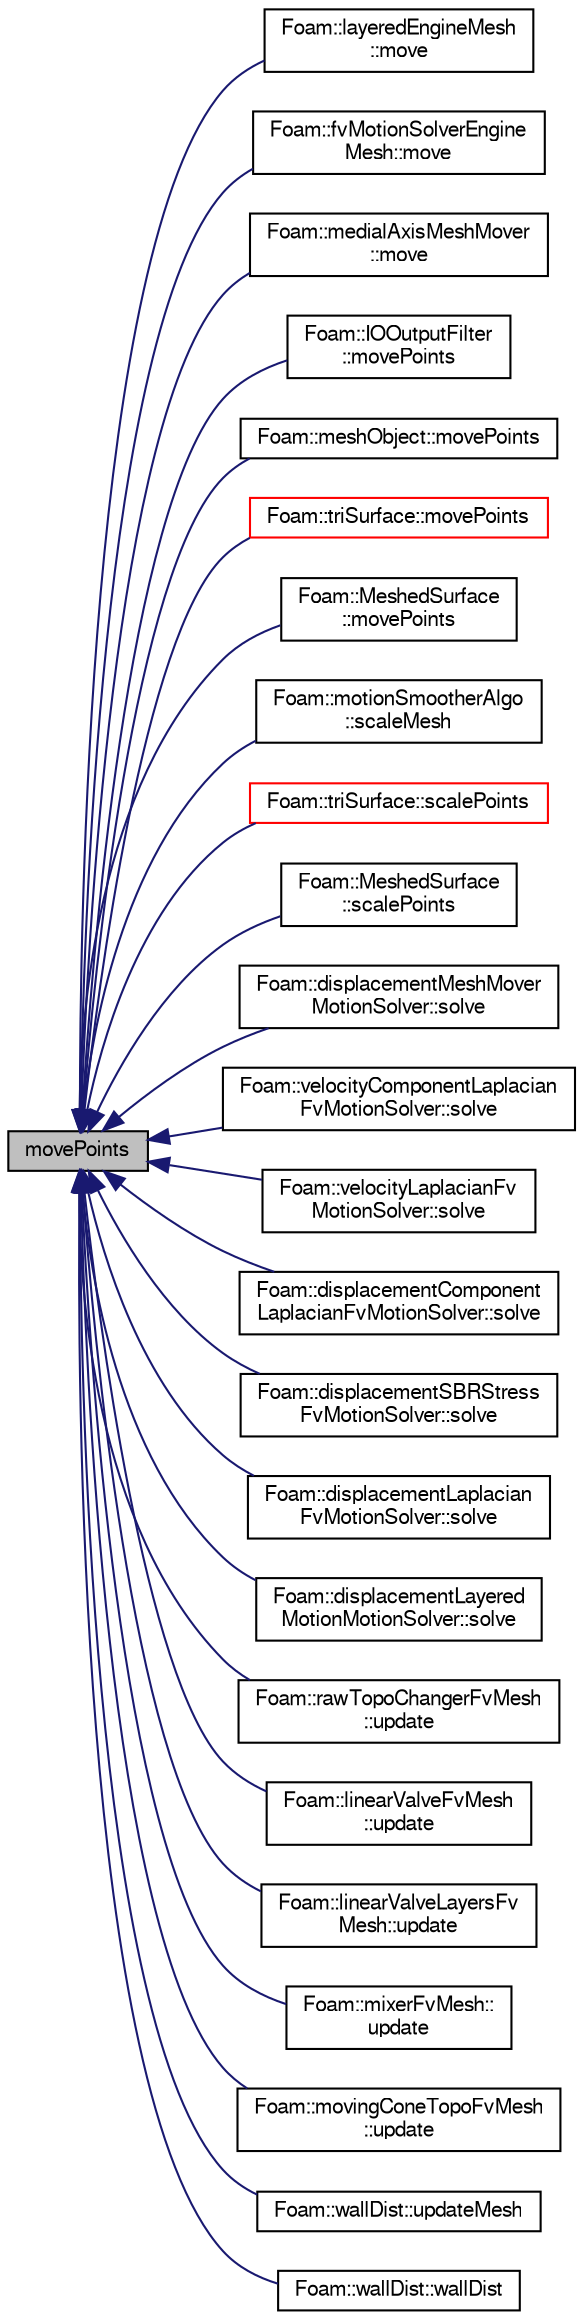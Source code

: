 digraph "movePoints"
{
  bgcolor="transparent";
  edge [fontname="FreeSans",fontsize="10",labelfontname="FreeSans",labelfontsize="10"];
  node [fontname="FreeSans",fontsize="10",shape=record];
  rankdir="LR";
  Node1 [label="movePoints",height=0.2,width=0.4,color="black", fillcolor="grey75", style="filled" fontcolor="black"];
  Node1 -> Node2 [dir="back",color="midnightblue",fontsize="10",style="solid",fontname="FreeSans"];
  Node2 [label="Foam::layeredEngineMesh\l::move",height=0.2,width=0.4,color="black",URL="$a01238.html#a68c0b61b84e4e095b6463cadc275adae"];
  Node1 -> Node3 [dir="back",color="midnightblue",fontsize="10",style="solid",fontname="FreeSans"];
  Node3 [label="Foam::fvMotionSolverEngine\lMesh::move",height=0.2,width=0.4,color="black",URL="$a00859.html#a68c0b61b84e4e095b6463cadc275adae"];
  Node1 -> Node4 [dir="back",color="midnightblue",fontsize="10",style="solid",fontname="FreeSans"];
  Node4 [label="Foam::medialAxisMeshMover\l::move",height=0.2,width=0.4,color="black",URL="$a01414.html#a298042b135d36380a27b56b6c27ad5eb",tooltip="Move mesh using current pointDisplacement boundary values. "];
  Node1 -> Node5 [dir="back",color="midnightblue",fontsize="10",style="solid",fontname="FreeSans"];
  Node5 [label="Foam::IOOutputFilter\l::movePoints",height=0.2,width=0.4,color="black",URL="$a01145.html#a9b529fbb842a3de08934612733e48d57",tooltip="Update for changes of mesh. "];
  Node1 -> Node6 [dir="back",color="midnightblue",fontsize="10",style="solid",fontname="FreeSans"];
  Node6 [label="Foam::meshObject::movePoints",height=0.2,width=0.4,color="black",URL="$a01426.html#a1f0776a32a30d50c5b33489cb05f4d11"];
  Node1 -> Node7 [dir="back",color="midnightblue",fontsize="10",style="solid",fontname="FreeSans"];
  Node7 [label="Foam::triSurface::movePoints",height=0.2,width=0.4,color="red",URL="$a02607.html#ab62834098bae1d3887f578c700754f39",tooltip="Move points. "];
  Node1 -> Node8 [dir="back",color="midnightblue",fontsize="10",style="solid",fontname="FreeSans"];
  Node8 [label="Foam::MeshedSurface\l::movePoints",height=0.2,width=0.4,color="black",URL="$a01422.html#ab62834098bae1d3887f578c700754f39",tooltip="Move points. "];
  Node1 -> Node9 [dir="back",color="midnightblue",fontsize="10",style="solid",fontname="FreeSans"];
  Node9 [label="Foam::motionSmootherAlgo\l::scaleMesh",height=0.2,width=0.4,color="black",URL="$a01487.html#a32bff44040e6dbc2f185cba89bcacd6d",tooltip="Move mesh with externally provided mesh constraints. "];
  Node1 -> Node10 [dir="back",color="midnightblue",fontsize="10",style="solid",fontname="FreeSans"];
  Node10 [label="Foam::triSurface::scalePoints",height=0.2,width=0.4,color="red",URL="$a02607.html#a0c1576aa53e80d9150e2558061cc40c2",tooltip="Scale points. A non-positive factor is ignored. "];
  Node1 -> Node11 [dir="back",color="midnightblue",fontsize="10",style="solid",fontname="FreeSans"];
  Node11 [label="Foam::MeshedSurface\l::scalePoints",height=0.2,width=0.4,color="black",URL="$a01422.html#a0c1576aa53e80d9150e2558061cc40c2",tooltip="Scale points. A non-positive factor is ignored. "];
  Node1 -> Node12 [dir="back",color="midnightblue",fontsize="10",style="solid",fontname="FreeSans"];
  Node12 [label="Foam::displacementMeshMover\lMotionSolver::solve",height=0.2,width=0.4,color="black",URL="$a00531.html#af7d39f0eac0af0ed5785935ac72a1e7d",tooltip="Solve for motion. "];
  Node1 -> Node13 [dir="back",color="midnightblue",fontsize="10",style="solid",fontname="FreeSans"];
  Node13 [label="Foam::velocityComponentLaplacian\lFvMotionSolver::solve",height=0.2,width=0.4,color="black",URL="$a02722.html#af7d39f0eac0af0ed5785935ac72a1e7d",tooltip="Solve for motion. "];
  Node1 -> Node14 [dir="back",color="midnightblue",fontsize="10",style="solid",fontname="FreeSans"];
  Node14 [label="Foam::velocityLaplacianFv\lMotionSolver::solve",height=0.2,width=0.4,color="black",URL="$a02723.html#af7d39f0eac0af0ed5785935ac72a1e7d",tooltip="Solve for motion. "];
  Node1 -> Node15 [dir="back",color="midnightblue",fontsize="10",style="solid",fontname="FreeSans"];
  Node15 [label="Foam::displacementComponent\lLaplacianFvMotionSolver::solve",height=0.2,width=0.4,color="black",URL="$a00527.html#af7d39f0eac0af0ed5785935ac72a1e7d",tooltip="Solve for motion. "];
  Node1 -> Node16 [dir="back",color="midnightblue",fontsize="10",style="solid",fontname="FreeSans"];
  Node16 [label="Foam::displacementSBRStress\lFvMotionSolver::solve",height=0.2,width=0.4,color="black",URL="$a00533.html#af7d39f0eac0af0ed5785935ac72a1e7d",tooltip="Solve for motion. "];
  Node1 -> Node17 [dir="back",color="midnightblue",fontsize="10",style="solid",fontname="FreeSans"];
  Node17 [label="Foam::displacementLaplacian\lFvMotionSolver::solve",height=0.2,width=0.4,color="black",URL="$a00529.html#af7d39f0eac0af0ed5785935ac72a1e7d",tooltip="Solve for motion. "];
  Node1 -> Node18 [dir="back",color="midnightblue",fontsize="10",style="solid",fontname="FreeSans"];
  Node18 [label="Foam::displacementLayered\lMotionMotionSolver::solve",height=0.2,width=0.4,color="black",URL="$a00530.html#af7d39f0eac0af0ed5785935ac72a1e7d",tooltip="Solve for motion. "];
  Node1 -> Node19 [dir="back",color="midnightblue",fontsize="10",style="solid",fontname="FreeSans"];
  Node19 [label="Foam::rawTopoChangerFvMesh\l::update",height=0.2,width=0.4,color="black",URL="$a02015.html#aa2aac016e2bf7b5bd2b271786c2791aa",tooltip="Update the mesh for both mesh motion and topology change. "];
  Node1 -> Node20 [dir="back",color="midnightblue",fontsize="10",style="solid",fontname="FreeSans"];
  Node20 [label="Foam::linearValveFvMesh\l::update",height=0.2,width=0.4,color="black",URL="$a01308.html#ac5c54df7ed3b930268c8d7752c101725",tooltip="Update the mesh for both mesh motion and topology change. "];
  Node1 -> Node21 [dir="back",color="midnightblue",fontsize="10",style="solid",fontname="FreeSans"];
  Node21 [label="Foam::linearValveLayersFv\lMesh::update",height=0.2,width=0.4,color="black",URL="$a01309.html#ac5c54df7ed3b930268c8d7752c101725",tooltip="Update the mesh for both mesh motion and topology change. "];
  Node1 -> Node22 [dir="back",color="midnightblue",fontsize="10",style="solid",fontname="FreeSans"];
  Node22 [label="Foam::mixerFvMesh::\lupdate",height=0.2,width=0.4,color="black",URL="$a01473.html#aa2aac016e2bf7b5bd2b271786c2791aa",tooltip="Update the mesh for both mesh motion and topology change. "];
  Node1 -> Node23 [dir="back",color="midnightblue",fontsize="10",style="solid",fontname="FreeSans"];
  Node23 [label="Foam::movingConeTopoFvMesh\l::update",height=0.2,width=0.4,color="black",URL="$a01491.html#aa2aac016e2bf7b5bd2b271786c2791aa",tooltip="Update the mesh for both mesh motion and topology change. "];
  Node1 -> Node24 [dir="back",color="midnightblue",fontsize="10",style="solid",fontname="FreeSans"];
  Node24 [label="Foam::wallDist::updateMesh",height=0.2,width=0.4,color="black",URL="$a02758.html#ad57565956fd4064299f4bd3c4eebb1d4",tooltip="Update the y-field when the mesh changes. "];
  Node1 -> Node25 [dir="back",color="midnightblue",fontsize="10",style="solid",fontname="FreeSans"];
  Node25 [label="Foam::wallDist::wallDist",height=0.2,width=0.4,color="black",URL="$a02758.html#a53081492fce87b99c811fd56a96c257e",tooltip="Construct from mesh, patch IDs and optional patch type name. "];
}
